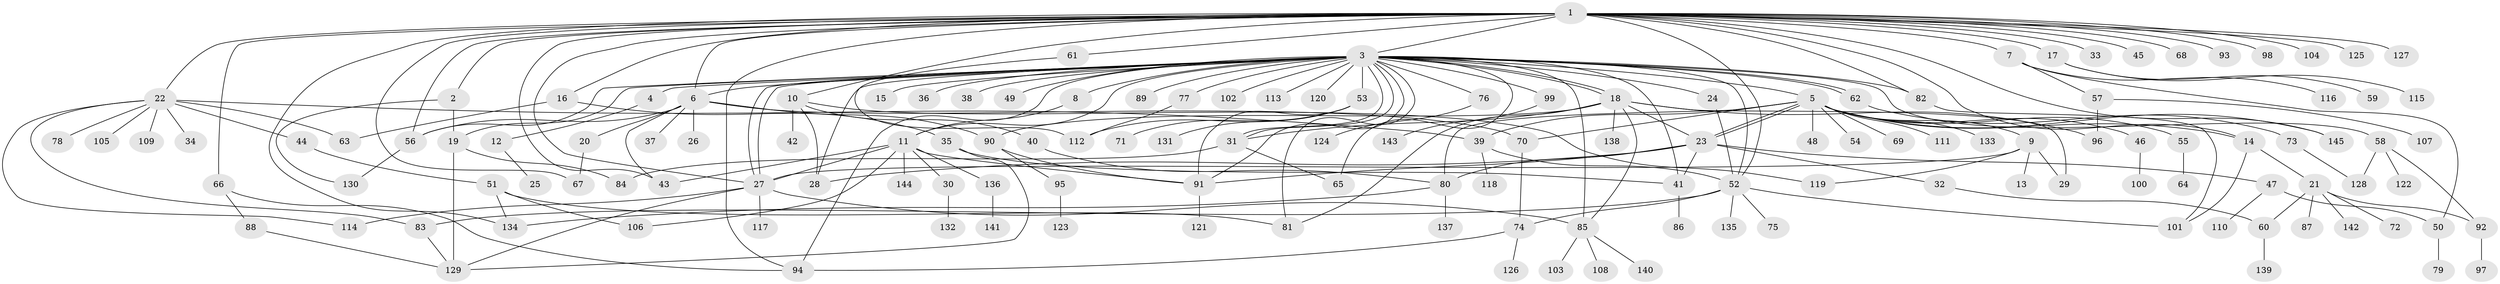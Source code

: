 // coarse degree distribution, {27: 0.008849557522123894, 3: 0.1415929203539823, 37: 0.008849557522123894, 2: 0.168141592920354, 15: 0.008849557522123894, 8: 0.008849557522123894, 5: 0.061946902654867256, 4: 0.061946902654867256, 9: 0.017699115044247787, 1: 0.4690265486725664, 10: 0.008849557522123894, 7: 0.008849557522123894, 13: 0.008849557522123894, 12: 0.008849557522123894, 11: 0.008849557522123894}
// Generated by graph-tools (version 1.1) at 2025/51/02/27/25 19:51:57]
// undirected, 145 vertices, 213 edges
graph export_dot {
graph [start="1"]
  node [color=gray90,style=filled];
  1;
  2;
  3;
  4;
  5;
  6;
  7;
  8;
  9;
  10;
  11;
  12;
  13;
  14;
  15;
  16;
  17;
  18;
  19;
  20;
  21;
  22;
  23;
  24;
  25;
  26;
  27;
  28;
  29;
  30;
  31;
  32;
  33;
  34;
  35;
  36;
  37;
  38;
  39;
  40;
  41;
  42;
  43;
  44;
  45;
  46;
  47;
  48;
  49;
  50;
  51;
  52;
  53;
  54;
  55;
  56;
  57;
  58;
  59;
  60;
  61;
  62;
  63;
  64;
  65;
  66;
  67;
  68;
  69;
  70;
  71;
  72;
  73;
  74;
  75;
  76;
  77;
  78;
  79;
  80;
  81;
  82;
  83;
  84;
  85;
  86;
  87;
  88;
  89;
  90;
  91;
  92;
  93;
  94;
  95;
  96;
  97;
  98;
  99;
  100;
  101;
  102;
  103;
  104;
  105;
  106;
  107;
  108;
  109;
  110;
  111;
  112;
  113;
  114;
  115;
  116;
  117;
  118;
  119;
  120;
  121;
  122;
  123;
  124;
  125;
  126;
  127;
  128;
  129;
  130;
  131;
  132;
  133;
  134;
  135;
  136;
  137;
  138;
  139;
  140;
  141;
  142;
  143;
  144;
  145;
  1 -- 2;
  1 -- 3;
  1 -- 6;
  1 -- 7;
  1 -- 10;
  1 -- 14;
  1 -- 16;
  1 -- 17;
  1 -- 22;
  1 -- 27;
  1 -- 33;
  1 -- 43;
  1 -- 45;
  1 -- 52;
  1 -- 56;
  1 -- 61;
  1 -- 66;
  1 -- 67;
  1 -- 68;
  1 -- 82;
  1 -- 93;
  1 -- 94;
  1 -- 98;
  1 -- 104;
  1 -- 125;
  1 -- 127;
  1 -- 134;
  1 -- 145;
  2 -- 19;
  2 -- 130;
  3 -- 4;
  3 -- 5;
  3 -- 6;
  3 -- 8;
  3 -- 11;
  3 -- 15;
  3 -- 18;
  3 -- 18;
  3 -- 19;
  3 -- 24;
  3 -- 27;
  3 -- 27;
  3 -- 28;
  3 -- 31;
  3 -- 31;
  3 -- 36;
  3 -- 38;
  3 -- 41;
  3 -- 49;
  3 -- 52;
  3 -- 53;
  3 -- 56;
  3 -- 58;
  3 -- 62;
  3 -- 62;
  3 -- 65;
  3 -- 76;
  3 -- 77;
  3 -- 81;
  3 -- 82;
  3 -- 85;
  3 -- 89;
  3 -- 91;
  3 -- 94;
  3 -- 99;
  3 -- 102;
  3 -- 113;
  3 -- 120;
  4 -- 12;
  5 -- 9;
  5 -- 14;
  5 -- 23;
  5 -- 23;
  5 -- 39;
  5 -- 46;
  5 -- 48;
  5 -- 54;
  5 -- 55;
  5 -- 69;
  5 -- 70;
  5 -- 80;
  5 -- 111;
  5 -- 133;
  5 -- 145;
  6 -- 20;
  6 -- 26;
  6 -- 37;
  6 -- 43;
  6 -- 56;
  6 -- 70;
  6 -- 90;
  7 -- 50;
  7 -- 57;
  7 -- 116;
  8 -- 11;
  9 -- 13;
  9 -- 27;
  9 -- 29;
  9 -- 119;
  10 -- 28;
  10 -- 40;
  10 -- 42;
  10 -- 119;
  11 -- 27;
  11 -- 30;
  11 -- 43;
  11 -- 91;
  11 -- 106;
  11 -- 136;
  11 -- 144;
  12 -- 25;
  14 -- 21;
  14 -- 101;
  16 -- 35;
  16 -- 63;
  17 -- 59;
  17 -- 115;
  18 -- 23;
  18 -- 29;
  18 -- 31;
  18 -- 81;
  18 -- 85;
  18 -- 90;
  18 -- 96;
  18 -- 138;
  19 -- 84;
  19 -- 129;
  20 -- 67;
  21 -- 60;
  21 -- 72;
  21 -- 87;
  21 -- 92;
  21 -- 142;
  22 -- 34;
  22 -- 39;
  22 -- 44;
  22 -- 63;
  22 -- 78;
  22 -- 83;
  22 -- 105;
  22 -- 109;
  22 -- 114;
  23 -- 28;
  23 -- 32;
  23 -- 41;
  23 -- 47;
  23 -- 80;
  23 -- 91;
  24 -- 52;
  27 -- 85;
  27 -- 114;
  27 -- 117;
  27 -- 129;
  30 -- 132;
  31 -- 65;
  31 -- 84;
  32 -- 60;
  35 -- 41;
  35 -- 129;
  39 -- 52;
  39 -- 118;
  40 -- 80;
  41 -- 86;
  44 -- 51;
  46 -- 100;
  47 -- 50;
  47 -- 110;
  50 -- 79;
  51 -- 81;
  51 -- 106;
  51 -- 134;
  52 -- 74;
  52 -- 75;
  52 -- 83;
  52 -- 101;
  52 -- 135;
  53 -- 71;
  53 -- 91;
  53 -- 112;
  53 -- 131;
  55 -- 64;
  56 -- 130;
  57 -- 96;
  57 -- 107;
  58 -- 92;
  58 -- 122;
  58 -- 128;
  60 -- 139;
  61 -- 112;
  62 -- 73;
  66 -- 88;
  66 -- 94;
  70 -- 74;
  73 -- 128;
  74 -- 94;
  74 -- 126;
  76 -- 124;
  77 -- 112;
  80 -- 134;
  80 -- 137;
  82 -- 101;
  83 -- 129;
  85 -- 103;
  85 -- 108;
  85 -- 140;
  88 -- 129;
  90 -- 91;
  90 -- 95;
  91 -- 121;
  92 -- 97;
  95 -- 123;
  99 -- 143;
  136 -- 141;
}
